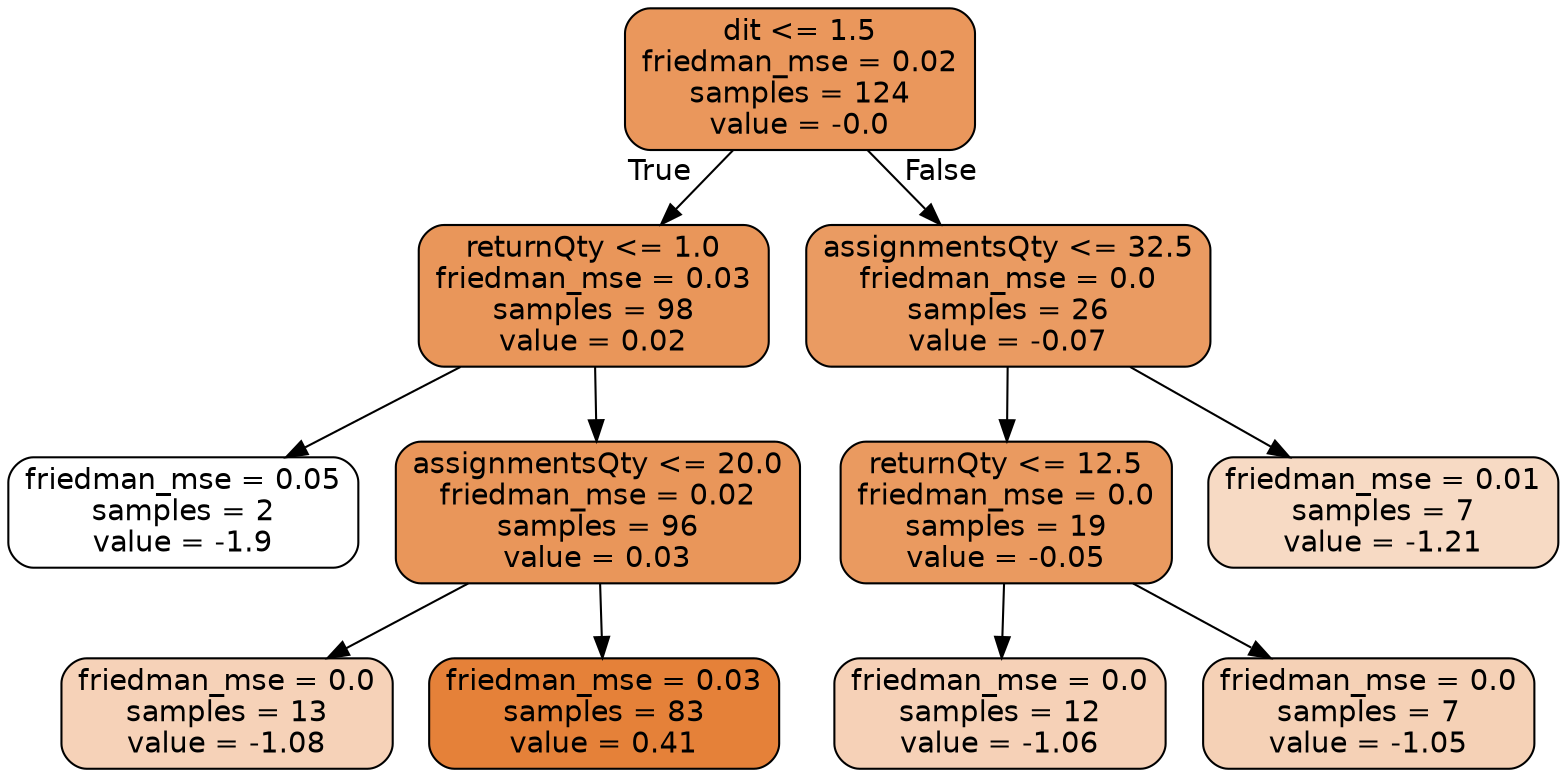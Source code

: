 digraph Tree {
node [shape=box, style="filled, rounded", color="black", fontname="helvetica"] ;
edge [fontname="helvetica"] ;
0 [label="dit <= 1.5\nfriedman_mse = 0.02\nsamples = 124\nvalue = -0.0", fillcolor="#ea975c"] ;
1 [label="returnQty <= 1.0\nfriedman_mse = 0.03\nsamples = 98\nvalue = 0.02", fillcolor="#e9965a"] ;
0 -> 1 [labeldistance=2.5, labelangle=45, headlabel="True"] ;
3 [label="friedman_mse = 0.05\nsamples = 2\nvalue = -1.9", fillcolor="#ffffff"] ;
1 -> 3 ;
4 [label="assignmentsQty <= 20.0\nfriedman_mse = 0.02\nsamples = 96\nvalue = 0.03", fillcolor="#e9965a"] ;
1 -> 4 ;
5 [label="friedman_mse = 0.0\nsamples = 13\nvalue = -1.08", fillcolor="#f6d2b8"] ;
4 -> 5 ;
6 [label="friedman_mse = 0.03\nsamples = 83\nvalue = 0.41", fillcolor="#e58139"] ;
4 -> 6 ;
2 [label="assignmentsQty <= 32.5\nfriedman_mse = 0.0\nsamples = 26\nvalue = -0.07", fillcolor="#ea9b62"] ;
0 -> 2 [labeldistance=2.5, labelangle=-45, headlabel="False"] ;
7 [label="returnQty <= 12.5\nfriedman_mse = 0.0\nsamples = 19\nvalue = -0.05", fillcolor="#ea9a60"] ;
2 -> 7 ;
9 [label="friedman_mse = 0.0\nsamples = 12\nvalue = -1.06", fillcolor="#f6d1b7"] ;
7 -> 9 ;
10 [label="friedman_mse = 0.0\nsamples = 7\nvalue = -1.05", fillcolor="#f5d1b6"] ;
7 -> 10 ;
8 [label="friedman_mse = 0.01\nsamples = 7\nvalue = -1.21", fillcolor="#f7dac4"] ;
2 -> 8 ;
}